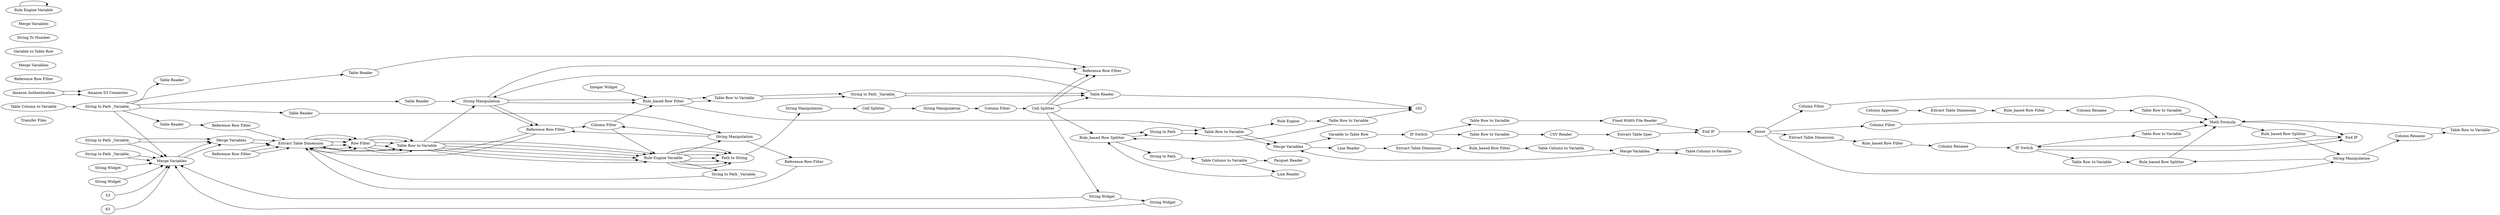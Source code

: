digraph {
	45 [label="Transfer Files"]
	46 [label="String to Path _Variable_"]
	48 [label="Merge Variables"]
	49 [label="Merge Variables"]
	50 [label="String to Path _Variable_"]
	29 [label="Excel Reader"]
	31 [label="Loop End"]
	32 [label="Table Row To Variable Loop Start"]
	33 [label="Math Formula _Variable_"]
	34 [label="String Manipulation _Variable_"]
	35 [label="String to Path _Variable_"]
	36 [label="Table Writer"]
	37 [label="Variable to Table Row"]
	42 [label="String Widget"]
	50 [label="String Widget"]
	1 [label="Amazon S3 Connector"]
	2 [label="Amazon Authentication"]
	55 [label="String Widget"]
	12 [label="String Manipulation"]
	13 [label="Cell Splitter"]
	14 [label="String Manipulation"]
	15 [label="Column Filter"]
	17 [label="Cell Splitter"]
	18 [label="Path to String"]
	19 [label="Table Reader"]
	20 [label="Table Reader"]
	21 [label="Table Reader"]
	22 [label="Table Reader"]
	23 [label="Table Reader"]
	24 [label="Reference Row Filter"]
	25 [label="Reference Row Filter"]
	26 [label="Reference Row Filter"]
	28 [label="Reference Row Filter"]
	29 [label="Reference Row Filter"]
	30 [label="Reference Row Filter"]
	31 [label="String Manipulation"]
	32 [label="String Manipulation"]
	34 [label="Rule Engine Variable"]
	36 [label="Extract Table Dimension"]
	37 [label="Table Row to Variable"]
	39 [label="Row Filter"]
	34 [label="Rule Engine Variable"]
	36 [label="Extract Table Dimension"]
	37 [label="Table Row to Variable"]
	39 [label="Row Filter"]
	34 [label="Rule Engine Variable"]
	36 [label="Extract Table Dimension"]
	37 [label="Table Row to Variable"]
	39 [label="Row Filter"]
	34 [label="Rule Engine Variable"]
	36 [label="Extract Table Dimension"]
	37 [label="Table Row to Variable"]
	39 [label="Row Filter"]
	34 [label="Rule Engine Variable"]
	36 [label="Extract Table Dimension"]
	37 [label="Table Row to Variable"]
	39 [label="Row Filter"]
	34 [label="Rule Engine Variable"]
	36 [label="Extract Table Dimension"]
	37 [label="Table Row to Variable"]
	39 [label="Row Filter"]
	54 [label="Table Column to Variable"]
	55 [label="String to Path _Variable_"]
	56 [label="Merge Variables"]
	57 [label="Variable to Table Row"]
	58 [label="Column Resorter"]
	59 [label="Rule Engine Variable"]
	58 [label="String Widget"]
	59 [label="String Widget"]
	60 [label="String Widget"]
	45 [label="Transfer Files"]
	46 [label="String to Path _Variable_"]
	48 [label="Merge Variables"]
	49 [label="Merge Variables"]
	50 [label="String to Path _Variable_"]
	1 [label="Amazon S3 Connector"]
	2 [label="Amazon Authentication"]
	65 [label="Table Reader"]
	66 [label="Rule_based Row Filter"]
	67 [label="Table Row to Variable"]
	68 [label="String to Path _Variable_"]
	29 [label="Reference Row Filter"]
	31 [label="String Manipulation"]
	33 [label="Column Filter"]
	65 [label="Table Reader"]
	66 [label="Duplicate Row Filter"]
	71 [label="Line Reader"]
	72 [label="Line Reader"]
	75 [label="Rule_based Row Splitter"]
	76 [label="Table Column to Variable"]
	77 [label="String to Path"]
	78 [label="String to Path"]
	80 [label="Extract Table Dimension"]
	82 [label="Rule_based Row Filter"]
	83 [label="Table Column to Variable"]
	84 [label="Table Column to Variable"]
	85 [label="Merge Variables"]
	86 [label="String To Number"]
	87 [label="Merge Variables"]
	88 [label="Table Row to Variable"]
	89 [label="Parquet Reader"]
	87 [label="Rule Engine Variable"]
	88 [label="String To Number"]
	90 [label="Rule Engine"]
	92 [label="Table Row to Variable"]
	66 [label="Rule_based Row Filter"]
	67 [label="Table Row to Variable"]
	68 [label="String to Path _Variable_"]
	95 [label="Integer Widget"]
	75 [label="Rule_based Row Splitter"]
	78 [label="String to Path"]
	87 [label="Merge Variables"]
	88 [label="Table Row to Variable"]
	96 [label="CSV Reader"]
	97 [label=Joiner]
	100 [label="Variable to Table Row"]
	101 [label="IF Switch"]
	102 [label="End IF"]
	103 [label="Table Row to Variable"]
	104 [label="Table Row to Variable"]
	105 [label="Extract Table Spec"]
	106 [label="Fixed Width File Reader"]
	107 [label="Extract Table Dimension"]
	112 [label="Table Row to Variable"]
	117 [label="Rule_based Row Filter"]
	118 [label="Column Rename"]
	119 [label="Column Filter"]
	120 [label="Column Filter"]
	121 [label="Column Appender"]
	122 [label="Extract Table Dimension"]
	123 [label="Rule_based Row Filter"]
	124 [label="Table Row to Variable"]
	125 [label="Column Rename"]
	126 [label="Merge Variables"]
	129 [label="Extract Table Dimension"]
	130 [label="Extract Table Dimension"]
	131 [label="Rule_based Row Filter"]
	132 [label="Column Rename"]
	133 [label="Rule_based Row Filter"]
	134 [label="Column Rename"]
	135 [label="Table Row to Variable"]
	136 [label="Table Row to Variable"]
	137 [label="Rule Engine Variable"]
	127 [label="Rule_based Row Splitter"]
	129 [label="Rule_based Row Splitter"]
	130 [label="Math Formula"]
	131 [label="End IF"]
	132 [label="IF Switch"]
	133 [label="String Manipulation"]
	46 -> 48
	48 -> 49
	49 -> 36
	50 -> 49
	29 -> 36
	32 -> 33
	32 -> 29
	33 -> 34
	34 -> 35
	35 -> 36
	36 -> 37
	37 -> 31
	2 -> 1
	12 -> 13
	13 -> 14
	14 -> 15
	15 -> 17
	18 -> 12
	36 -> 39
	37 -> 34
	39 -> 37
	36 -> 39
	37 -> 34
	39 -> 37
	36 -> 39
	37 -> 34
	39 -> 37
	36 -> 39
	37 -> 34
	39 -> 37
	36 -> 39
	37 -> 34
	39 -> 37
	36 -> 39
	37 -> 34
	39 -> 37
	19 -> 24
	20 -> 28
	21 -> 31
	23 -> 32
	26 -> 36
	26 -> 36
	26 -> 36
	28 -> 36
	29 -> 36
	30 -> 36
	31 -> 29
	32 -> 30
	34 -> 18
	34 -> 18
	34 -> 18
	34 -> 18
	34 -> 18
	34 -> 18
	54 -> 55
	55 -> 23
	55 -> 22
	55 -> 21
	55 -> 20
	55 -> 19
	17 -> 24
	17 -> 59
	59 -> 58
	46 -> 48
	48 -> 49
	49 -> 36
	50 -> 49
	2 -> 1
	66 -> 67
	67 -> 68
	29 -> 33
	31 -> 29
	33 -> 66
	65 -> 31
	71 -> 75
	72 -> 80
	75 -> 78
	75 -> 77
	76 -> 71
	76 -> 89
	77 -> 76
	78 -> 88
	80 -> 82
	82 -> 84
	83 -> 85
	84 -> 85
	85 -> 83
	87 -> 72
	88 -> 87
	88 -> 90
	90 -> 92
	66 -> 67
	67 -> 68
	121 -> 122
	122 -> 123
	123 -> 125
	124 -> 130
	125 -> 124
	137 -> 137
	129 -> 133
	130 -> 131
	131 -> 132
	132 -> 135
	133 -> 134
	134 -> 136
	135 -> 130
	136 -> 130
	75 -> 78
	78 -> 88
	87 -> 100
	88 -> 87
	96 -> 105
	97 -> 107
	97 -> 119
	97 -> 120
	97 -> 133
	100 -> 101
	101 -> 103
	101 -> 104
	102 -> 97
	103 -> 96
	104 -> 106
	105 -> 102
	106 -> 102
	107 -> 117
	112 -> 127
	117 -> 118
	118 -> 132
	119 -> 130
	120 -> 130
	127 -> 130
	129 -> 131
	130 -> 129
	132 -> 131
	132 -> 112
	133 -> 127
	34 -> 18
	31 -> 24
	31 -> 66
	31 -> 66
	42 -> 48
	50 -> 48
	53 -> 48
	55 -> 48
	17 -> 24
	17 -> 162
	17 -> 75
	17 -> 65
	58 -> 48
	59 -> 48
	60 -> 48
	34 -> 32
	63 -> 48
	65 -> 162
	68 -> 65
	66 -> 88
	85 -> 87
	92 -> 75
	92 -> 162
	68 -> 65
	95 -> 66
	rankdir=LR
}

